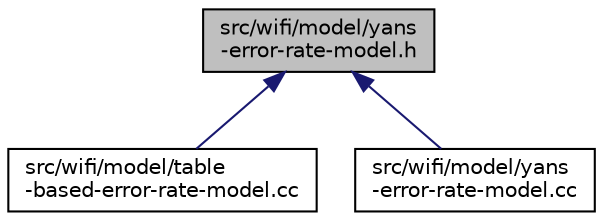 digraph "src/wifi/model/yans-error-rate-model.h"
{
 // LATEX_PDF_SIZE
  edge [fontname="Helvetica",fontsize="10",labelfontname="Helvetica",labelfontsize="10"];
  node [fontname="Helvetica",fontsize="10",shape=record];
  Node1 [label="src/wifi/model/yans\l-error-rate-model.h",height=0.2,width=0.4,color="black", fillcolor="grey75", style="filled", fontcolor="black",tooltip=" "];
  Node1 -> Node2 [dir="back",color="midnightblue",fontsize="10",style="solid",fontname="Helvetica"];
  Node2 [label="src/wifi/model/table\l-based-error-rate-model.cc",height=0.2,width=0.4,color="black", fillcolor="white", style="filled",URL="$table-based-error-rate-model_8cc.html",tooltip=" "];
  Node1 -> Node3 [dir="back",color="midnightblue",fontsize="10",style="solid",fontname="Helvetica"];
  Node3 [label="src/wifi/model/yans\l-error-rate-model.cc",height=0.2,width=0.4,color="black", fillcolor="white", style="filled",URL="$yans-error-rate-model_8cc.html",tooltip=" "];
}
